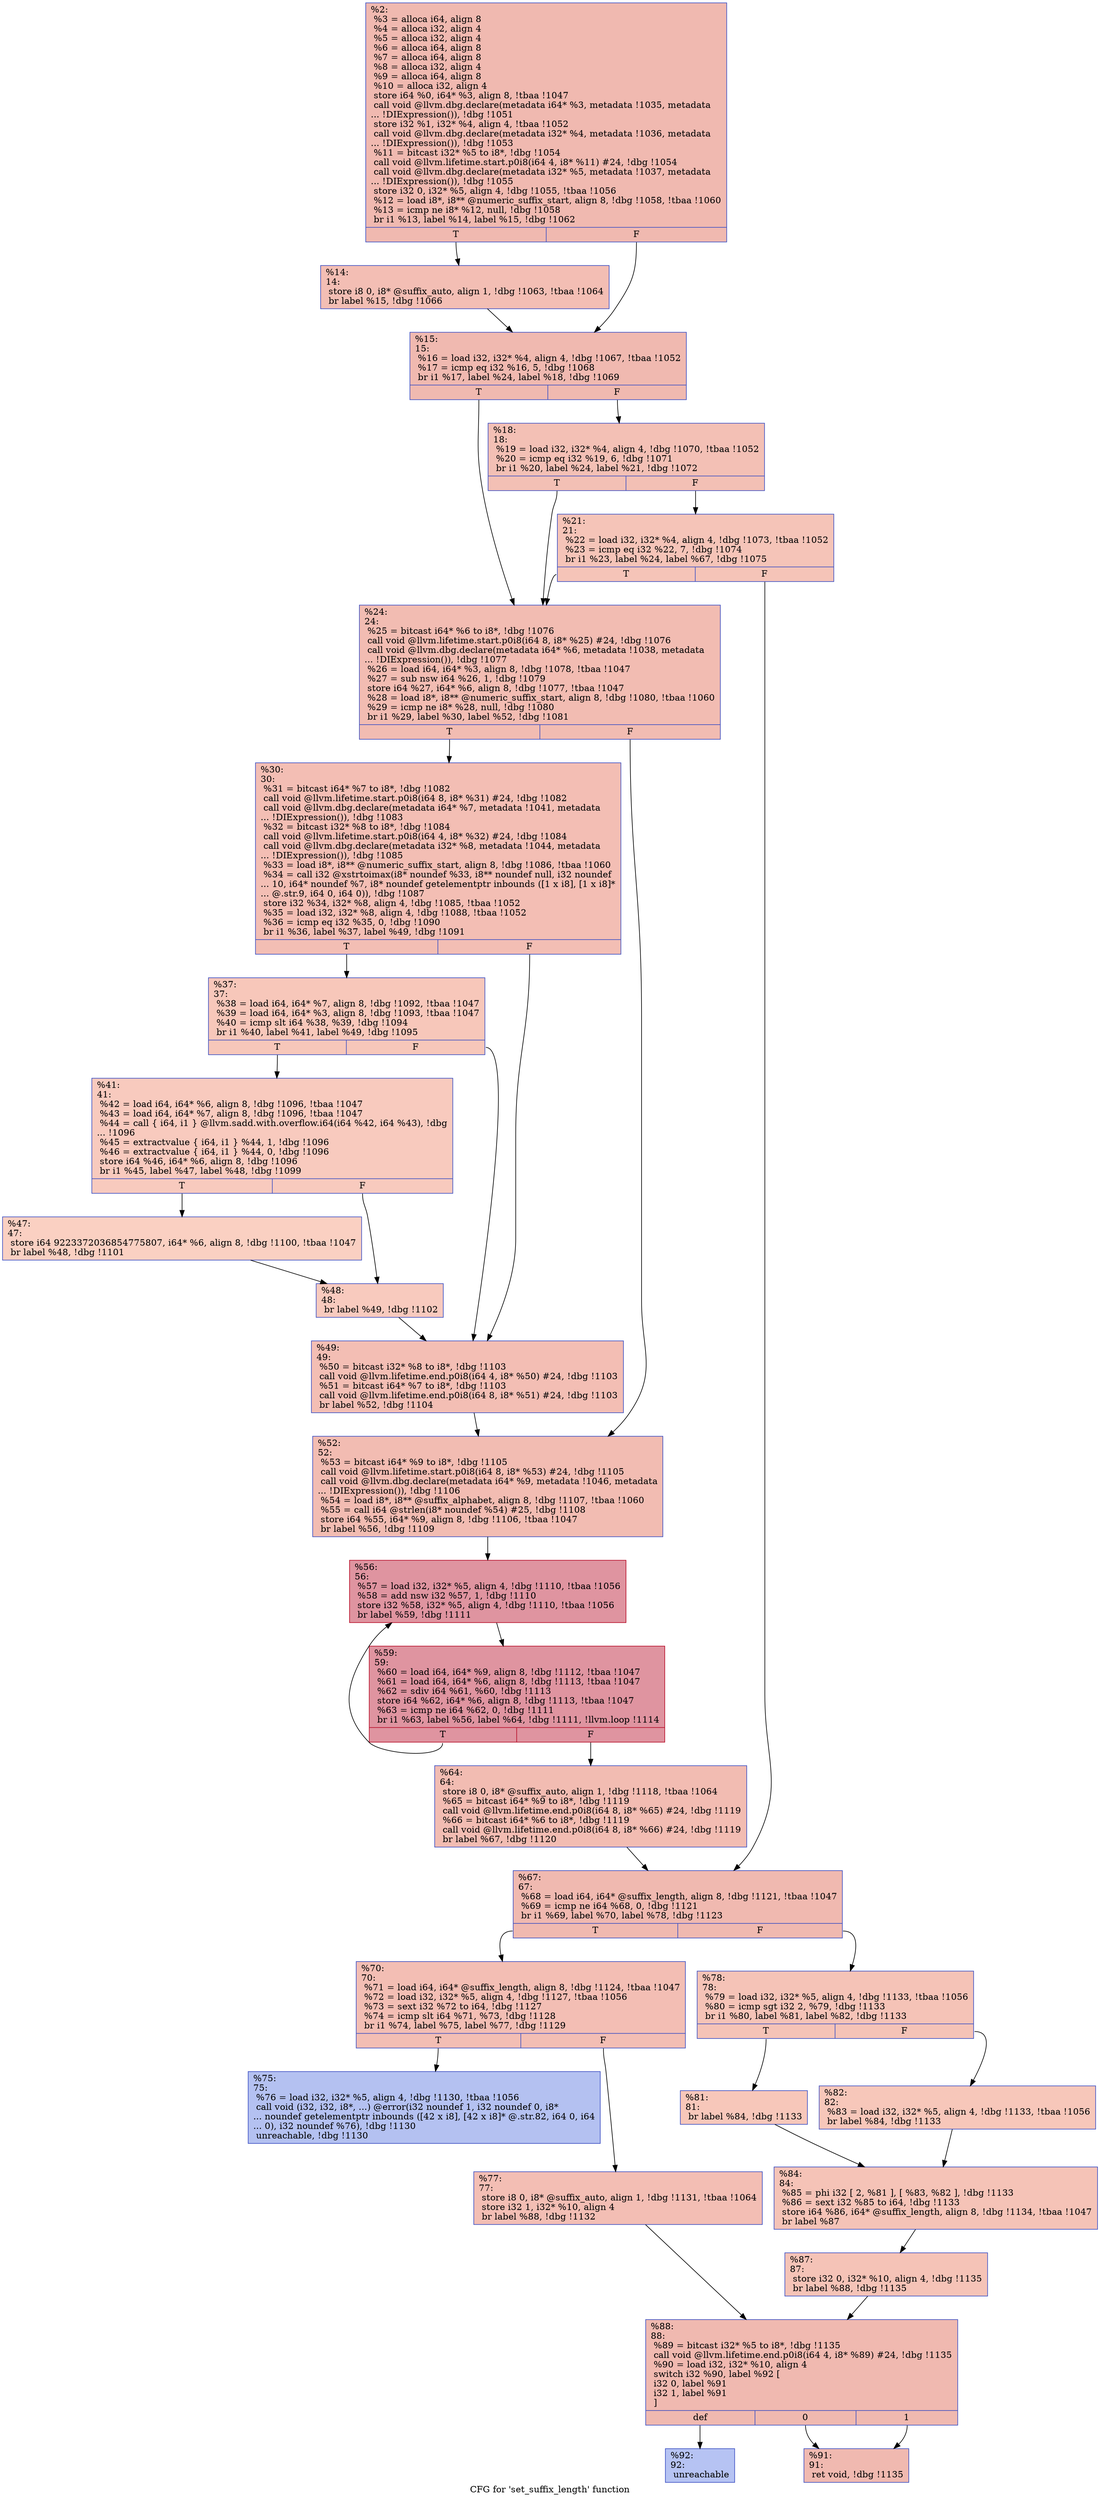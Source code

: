 digraph "CFG for 'set_suffix_length' function" {
	label="CFG for 'set_suffix_length' function";

	Node0xbe47a0 [shape=record,color="#3d50c3ff", style=filled, fillcolor="#de614d70",label="{%2:\l  %3 = alloca i64, align 8\l  %4 = alloca i32, align 4\l  %5 = alloca i32, align 4\l  %6 = alloca i64, align 8\l  %7 = alloca i64, align 8\l  %8 = alloca i32, align 4\l  %9 = alloca i64, align 8\l  %10 = alloca i32, align 4\l  store i64 %0, i64* %3, align 8, !tbaa !1047\l  call void @llvm.dbg.declare(metadata i64* %3, metadata !1035, metadata\l... !DIExpression()), !dbg !1051\l  store i32 %1, i32* %4, align 4, !tbaa !1052\l  call void @llvm.dbg.declare(metadata i32* %4, metadata !1036, metadata\l... !DIExpression()), !dbg !1053\l  %11 = bitcast i32* %5 to i8*, !dbg !1054\l  call void @llvm.lifetime.start.p0i8(i64 4, i8* %11) #24, !dbg !1054\l  call void @llvm.dbg.declare(metadata i32* %5, metadata !1037, metadata\l... !DIExpression()), !dbg !1055\l  store i32 0, i32* %5, align 4, !dbg !1055, !tbaa !1056\l  %12 = load i8*, i8** @numeric_suffix_start, align 8, !dbg !1058, !tbaa !1060\l  %13 = icmp ne i8* %12, null, !dbg !1058\l  br i1 %13, label %14, label %15, !dbg !1062\l|{<s0>T|<s1>F}}"];
	Node0xbe47a0:s0 -> Node0xbdb350;
	Node0xbe47a0:s1 -> Node0xbdb3a0;
	Node0xbdb350 [shape=record,color="#3d50c3ff", style=filled, fillcolor="#e36c5570",label="{%14:\l14:                                               \l  store i8 0, i8* @suffix_auto, align 1, !dbg !1063, !tbaa !1064\l  br label %15, !dbg !1066\l}"];
	Node0xbdb350 -> Node0xbdb3a0;
	Node0xbdb3a0 [shape=record,color="#3d50c3ff", style=filled, fillcolor="#de614d70",label="{%15:\l15:                                               \l  %16 = load i32, i32* %4, align 4, !dbg !1067, !tbaa !1052\l  %17 = icmp eq i32 %16, 5, !dbg !1068\l  br i1 %17, label %24, label %18, !dbg !1069\l|{<s0>T|<s1>F}}"];
	Node0xbdb3a0:s0 -> Node0xbdb490;
	Node0xbdb3a0:s1 -> Node0xbdb3f0;
	Node0xbdb3f0 [shape=record,color="#3d50c3ff", style=filled, fillcolor="#e5705870",label="{%18:\l18:                                               \l  %19 = load i32, i32* %4, align 4, !dbg !1070, !tbaa !1052\l  %20 = icmp eq i32 %19, 6, !dbg !1071\l  br i1 %20, label %24, label %21, !dbg !1072\l|{<s0>T|<s1>F}}"];
	Node0xbdb3f0:s0 -> Node0xbdb490;
	Node0xbdb3f0:s1 -> Node0xbdb440;
	Node0xbdb440 [shape=record,color="#3d50c3ff", style=filled, fillcolor="#e97a5f70",label="{%21:\l21:                                               \l  %22 = load i32, i32* %4, align 4, !dbg !1073, !tbaa !1052\l  %23 = icmp eq i32 %22, 7, !dbg !1074\l  br i1 %23, label %24, label %67, !dbg !1075\l|{<s0>T|<s1>F}}"];
	Node0xbdb440:s0 -> Node0xbdb490;
	Node0xbdb440:s1 -> Node0xbdb800;
	Node0xbdb490 [shape=record,color="#3d50c3ff", style=filled, fillcolor="#e1675170",label="{%24:\l24:                                               \l  %25 = bitcast i64* %6 to i8*, !dbg !1076\l  call void @llvm.lifetime.start.p0i8(i64 8, i8* %25) #24, !dbg !1076\l  call void @llvm.dbg.declare(metadata i64* %6, metadata !1038, metadata\l... !DIExpression()), !dbg !1077\l  %26 = load i64, i64* %3, align 8, !dbg !1078, !tbaa !1047\l  %27 = sub nsw i64 %26, 1, !dbg !1079\l  store i64 %27, i64* %6, align 8, !dbg !1077, !tbaa !1047\l  %28 = load i8*, i8** @numeric_suffix_start, align 8, !dbg !1080, !tbaa !1060\l  %29 = icmp ne i8* %28, null, !dbg !1080\l  br i1 %29, label %30, label %52, !dbg !1081\l|{<s0>T|<s1>F}}"];
	Node0xbdb490:s0 -> Node0xbdb4e0;
	Node0xbdb490:s1 -> Node0xbdb6c0;
	Node0xbdb4e0 [shape=record,color="#3d50c3ff", style=filled, fillcolor="#e36c5570",label="{%30:\l30:                                               \l  %31 = bitcast i64* %7 to i8*, !dbg !1082\l  call void @llvm.lifetime.start.p0i8(i64 8, i8* %31) #24, !dbg !1082\l  call void @llvm.dbg.declare(metadata i64* %7, metadata !1041, metadata\l... !DIExpression()), !dbg !1083\l  %32 = bitcast i32* %8 to i8*, !dbg !1084\l  call void @llvm.lifetime.start.p0i8(i64 4, i8* %32) #24, !dbg !1084\l  call void @llvm.dbg.declare(metadata i32* %8, metadata !1044, metadata\l... !DIExpression()), !dbg !1085\l  %33 = load i8*, i8** @numeric_suffix_start, align 8, !dbg !1086, !tbaa !1060\l  %34 = call i32 @xstrtoimax(i8* noundef %33, i8** noundef null, i32 noundef\l... 10, i64* noundef %7, i8* noundef getelementptr inbounds ([1 x i8], [1 x i8]*\l... @.str.9, i64 0, i64 0)), !dbg !1087\l  store i32 %34, i32* %8, align 4, !dbg !1085, !tbaa !1052\l  %35 = load i32, i32* %8, align 4, !dbg !1088, !tbaa !1052\l  %36 = icmp eq i32 %35, 0, !dbg !1090\l  br i1 %36, label %37, label %49, !dbg !1091\l|{<s0>T|<s1>F}}"];
	Node0xbdb4e0:s0 -> Node0xbdb530;
	Node0xbdb4e0:s1 -> Node0xbdb670;
	Node0xbdb530 [shape=record,color="#3d50c3ff", style=filled, fillcolor="#ec7f6370",label="{%37:\l37:                                               \l  %38 = load i64, i64* %7, align 8, !dbg !1092, !tbaa !1047\l  %39 = load i64, i64* %3, align 8, !dbg !1093, !tbaa !1047\l  %40 = icmp slt i64 %38, %39, !dbg !1094\l  br i1 %40, label %41, label %49, !dbg !1095\l|{<s0>T|<s1>F}}"];
	Node0xbdb530:s0 -> Node0xbdb580;
	Node0xbdb530:s1 -> Node0xbdb670;
	Node0xbdb580 [shape=record,color="#3d50c3ff", style=filled, fillcolor="#ef886b70",label="{%41:\l41:                                               \l  %42 = load i64, i64* %6, align 8, !dbg !1096, !tbaa !1047\l  %43 = load i64, i64* %7, align 8, !dbg !1096, !tbaa !1047\l  %44 = call \{ i64, i1 \} @llvm.sadd.with.overflow.i64(i64 %42, i64 %43), !dbg\l... !1096\l  %45 = extractvalue \{ i64, i1 \} %44, 1, !dbg !1096\l  %46 = extractvalue \{ i64, i1 \} %44, 0, !dbg !1096\l  store i64 %46, i64* %6, align 8, !dbg !1096\l  br i1 %45, label %47, label %48, !dbg !1099\l|{<s0>T|<s1>F}}"];
	Node0xbdb580:s0 -> Node0xbdb5d0;
	Node0xbdb580:s1 -> Node0xbdb620;
	Node0xbdb5d0 [shape=record,color="#3d50c3ff", style=filled, fillcolor="#f3947570",label="{%47:\l47:                                               \l  store i64 9223372036854775807, i64* %6, align 8, !dbg !1100, !tbaa !1047\l  br label %48, !dbg !1101\l}"];
	Node0xbdb5d0 -> Node0xbdb620;
	Node0xbdb620 [shape=record,color="#3d50c3ff", style=filled, fillcolor="#ef886b70",label="{%48:\l48:                                               \l  br label %49, !dbg !1102\l}"];
	Node0xbdb620 -> Node0xbdb670;
	Node0xbdb670 [shape=record,color="#3d50c3ff", style=filled, fillcolor="#e36c5570",label="{%49:\l49:                                               \l  %50 = bitcast i32* %8 to i8*, !dbg !1103\l  call void @llvm.lifetime.end.p0i8(i64 4, i8* %50) #24, !dbg !1103\l  %51 = bitcast i64* %7 to i8*, !dbg !1103\l  call void @llvm.lifetime.end.p0i8(i64 8, i8* %51) #24, !dbg !1103\l  br label %52, !dbg !1104\l}"];
	Node0xbdb670 -> Node0xbdb6c0;
	Node0xbdb6c0 [shape=record,color="#3d50c3ff", style=filled, fillcolor="#e1675170",label="{%52:\l52:                                               \l  %53 = bitcast i64* %9 to i8*, !dbg !1105\l  call void @llvm.lifetime.start.p0i8(i64 8, i8* %53) #24, !dbg !1105\l  call void @llvm.dbg.declare(metadata i64* %9, metadata !1046, metadata\l... !DIExpression()), !dbg !1106\l  %54 = load i8*, i8** @suffix_alphabet, align 8, !dbg !1107, !tbaa !1060\l  %55 = call i64 @strlen(i8* noundef %54) #25, !dbg !1108\l  store i64 %55, i64* %9, align 8, !dbg !1106, !tbaa !1047\l  br label %56, !dbg !1109\l}"];
	Node0xbdb6c0 -> Node0xbdb710;
	Node0xbdb710 [shape=record,color="#b70d28ff", style=filled, fillcolor="#b70d2870",label="{%56:\l56:                                               \l  %57 = load i32, i32* %5, align 4, !dbg !1110, !tbaa !1056\l  %58 = add nsw i32 %57, 1, !dbg !1110\l  store i32 %58, i32* %5, align 4, !dbg !1110, !tbaa !1056\l  br label %59, !dbg !1111\l}"];
	Node0xbdb710 -> Node0xbdb760;
	Node0xbdb760 [shape=record,color="#b70d28ff", style=filled, fillcolor="#b70d2870",label="{%59:\l59:                                               \l  %60 = load i64, i64* %9, align 8, !dbg !1112, !tbaa !1047\l  %61 = load i64, i64* %6, align 8, !dbg !1113, !tbaa !1047\l  %62 = sdiv i64 %61, %60, !dbg !1113\l  store i64 %62, i64* %6, align 8, !dbg !1113, !tbaa !1047\l  %63 = icmp ne i64 %62, 0, !dbg !1111\l  br i1 %63, label %56, label %64, !dbg !1111, !llvm.loop !1114\l|{<s0>T|<s1>F}}"];
	Node0xbdb760:s0 -> Node0xbdb710;
	Node0xbdb760:s1 -> Node0xbdb7b0;
	Node0xbdb7b0 [shape=record,color="#3d50c3ff", style=filled, fillcolor="#e1675170",label="{%64:\l64:                                               \l  store i8 0, i8* @suffix_auto, align 1, !dbg !1118, !tbaa !1064\l  %65 = bitcast i64* %9 to i8*, !dbg !1119\l  call void @llvm.lifetime.end.p0i8(i64 8, i8* %65) #24, !dbg !1119\l  %66 = bitcast i64* %6 to i8*, !dbg !1119\l  call void @llvm.lifetime.end.p0i8(i64 8, i8* %66) #24, !dbg !1119\l  br label %67, !dbg !1120\l}"];
	Node0xbdb7b0 -> Node0xbdb800;
	Node0xbdb800 [shape=record,color="#3d50c3ff", style=filled, fillcolor="#de614d70",label="{%67:\l67:                                               \l  %68 = load i64, i64* @suffix_length, align 8, !dbg !1121, !tbaa !1047\l  %69 = icmp ne i64 %68, 0, !dbg !1121\l  br i1 %69, label %70, label %78, !dbg !1123\l|{<s0>T|<s1>F}}"];
	Node0xbdb800:s0 -> Node0xbdb850;
	Node0xbdb800:s1 -> Node0xbdb940;
	Node0xbdb850 [shape=record,color="#3d50c3ff", style=filled, fillcolor="#e36c5570",label="{%70:\l70:                                               \l  %71 = load i64, i64* @suffix_length, align 8, !dbg !1124, !tbaa !1047\l  %72 = load i32, i32* %5, align 4, !dbg !1127, !tbaa !1056\l  %73 = sext i32 %72 to i64, !dbg !1127\l  %74 = icmp slt i64 %71, %73, !dbg !1128\l  br i1 %74, label %75, label %77, !dbg !1129\l|{<s0>T|<s1>F}}"];
	Node0xbdb850:s0 -> Node0xbdb8a0;
	Node0xbdb850:s1 -> Node0xbdb8f0;
	Node0xbdb8a0 [shape=record,color="#3d50c3ff", style=filled, fillcolor="#5572df70",label="{%75:\l75:                                               \l  %76 = load i32, i32* %5, align 4, !dbg !1130, !tbaa !1056\l  call void (i32, i32, i8*, ...) @error(i32 noundef 1, i32 noundef 0, i8*\l... noundef getelementptr inbounds ([42 x i8], [42 x i8]* @.str.82, i64 0, i64\l... 0), i32 noundef %76), !dbg !1130\l  unreachable, !dbg !1130\l}"];
	Node0xbdb8f0 [shape=record,color="#3d50c3ff", style=filled, fillcolor="#e36c5570",label="{%77:\l77:                                               \l  store i8 0, i8* @suffix_auto, align 1, !dbg !1131, !tbaa !1064\l  store i32 1, i32* %10, align 4\l  br label %88, !dbg !1132\l}"];
	Node0xbdb8f0 -> Node0xbdbad0;
	Node0xbdb940 [shape=record,color="#3d50c3ff", style=filled, fillcolor="#e8765c70",label="{%78:\l78:                                               \l  %79 = load i32, i32* %5, align 4, !dbg !1133, !tbaa !1056\l  %80 = icmp sgt i32 2, %79, !dbg !1133\l  br i1 %80, label %81, label %82, !dbg !1133\l|{<s0>T|<s1>F}}"];
	Node0xbdb940:s0 -> Node0xbdb990;
	Node0xbdb940:s1 -> Node0xbdb9e0;
	Node0xbdb990 [shape=record,color="#3d50c3ff", style=filled, fillcolor="#ec7f6370",label="{%81:\l81:                                               \l  br label %84, !dbg !1133\l}"];
	Node0xbdb990 -> Node0xbdba30;
	Node0xbdb9e0 [shape=record,color="#3d50c3ff", style=filled, fillcolor="#ec7f6370",label="{%82:\l82:                                               \l  %83 = load i32, i32* %5, align 4, !dbg !1133, !tbaa !1056\l  br label %84, !dbg !1133\l}"];
	Node0xbdb9e0 -> Node0xbdba30;
	Node0xbdba30 [shape=record,color="#3d50c3ff", style=filled, fillcolor="#e8765c70",label="{%84:\l84:                                               \l  %85 = phi i32 [ 2, %81 ], [ %83, %82 ], !dbg !1133\l  %86 = sext i32 %85 to i64, !dbg !1133\l  store i64 %86, i64* @suffix_length, align 8, !dbg !1134, !tbaa !1047\l  br label %87\l}"];
	Node0xbdba30 -> Node0xbdba80;
	Node0xbdba80 [shape=record,color="#3d50c3ff", style=filled, fillcolor="#e8765c70",label="{%87:\l87:                                               \l  store i32 0, i32* %10, align 4, !dbg !1135\l  br label %88, !dbg !1135\l}"];
	Node0xbdba80 -> Node0xbdbad0;
	Node0xbdbad0 [shape=record,color="#3d50c3ff", style=filled, fillcolor="#de614d70",label="{%88:\l88:                                               \l  %89 = bitcast i32* %5 to i8*, !dbg !1135\l  call void @llvm.lifetime.end.p0i8(i64 4, i8* %89) #24, !dbg !1135\l  %90 = load i32, i32* %10, align 4\l  switch i32 %90, label %92 [\l    i32 0, label %91\l    i32 1, label %91\l  ]\l|{<s0>def|<s1>0|<s2>1}}"];
	Node0xbdbad0:s0 -> Node0xbdbb70;
	Node0xbdbad0:s1 -> Node0xbdbb20;
	Node0xbdbad0:s2 -> Node0xbdbb20;
	Node0xbdbb20 [shape=record,color="#3d50c3ff", style=filled, fillcolor="#de614d70",label="{%91:\l91:                                               \l  ret void, !dbg !1135\l}"];
	Node0xbdbb70 [shape=record,color="#3d50c3ff", style=filled, fillcolor="#5977e370",label="{%92:\l92:                                               \l  unreachable\l}"];
}
